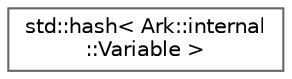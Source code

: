 digraph "Graphical Class Hierarchy"
{
 // INTERACTIVE_SVG=YES
 // LATEX_PDF_SIZE
  bgcolor="transparent";
  edge [fontname=Helvetica,fontsize=10,labelfontname=Helvetica,labelfontsize=10];
  node [fontname=Helvetica,fontsize=10,shape=box,height=0.2,width=0.4];
  rankdir="LR";
  Node0 [id="Node000000",label="std::hash\< Ark::internal\l::Variable \>",height=0.2,width=0.4,color="grey40", fillcolor="white", style="filled",URL="$d9/dfb/structstd_1_1hash_3_01Ark_1_1internal_1_1Variable_01_4.html",tooltip=" "];
}
